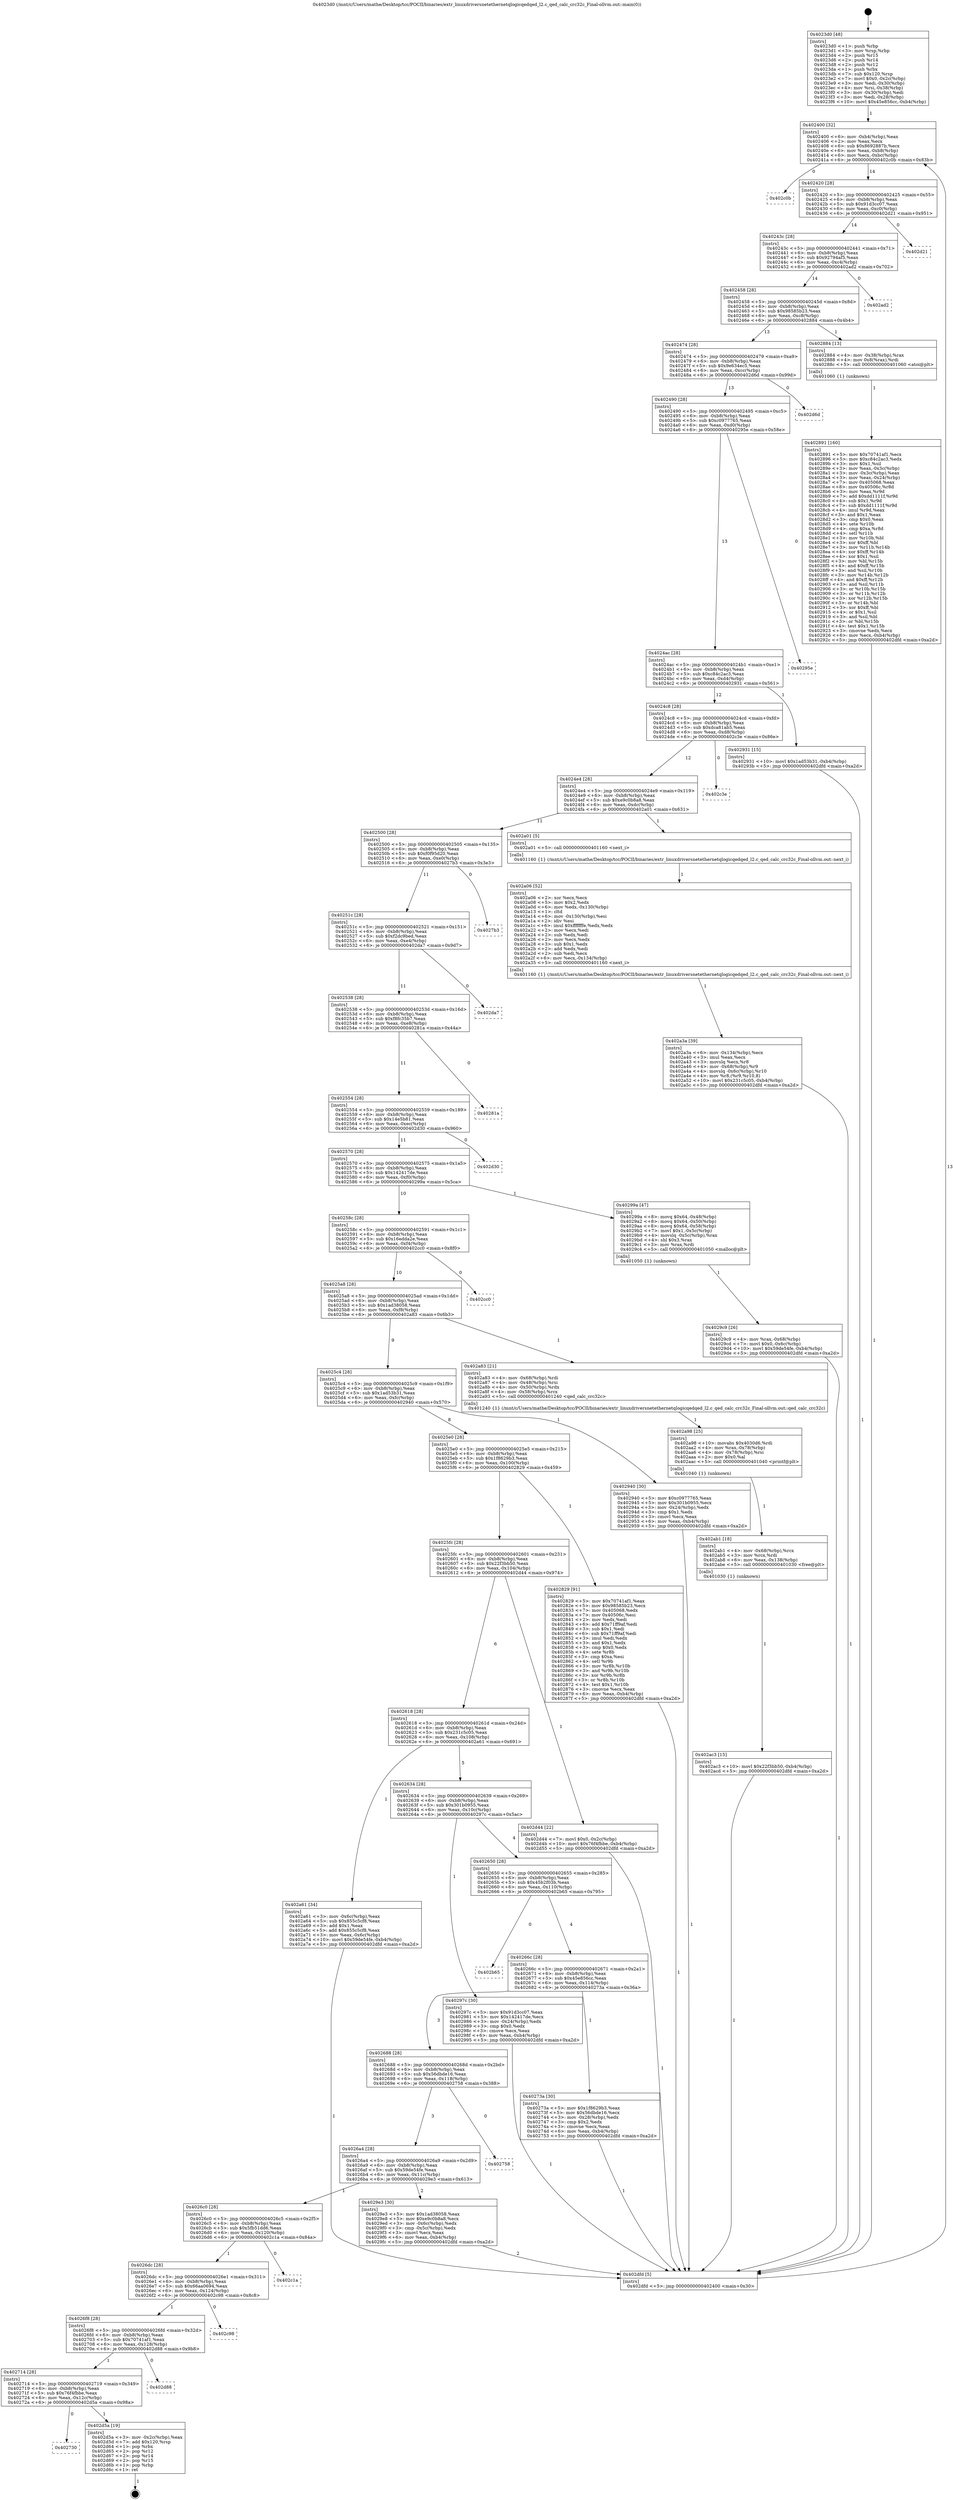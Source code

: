 digraph "0x4023d0" {
  label = "0x4023d0 (/mnt/c/Users/mathe/Desktop/tcc/POCII/binaries/extr_linuxdriversnetethernetqlogicqedqed_l2.c_qed_calc_crc32c_Final-ollvm.out::main(0))"
  labelloc = "t"
  node[shape=record]

  Entry [label="",width=0.3,height=0.3,shape=circle,fillcolor=black,style=filled]
  "0x402400" [label="{
     0x402400 [32]\l
     | [instrs]\l
     &nbsp;&nbsp;0x402400 \<+6\>: mov -0xb4(%rbp),%eax\l
     &nbsp;&nbsp;0x402406 \<+2\>: mov %eax,%ecx\l
     &nbsp;&nbsp;0x402408 \<+6\>: sub $0x8692887b,%ecx\l
     &nbsp;&nbsp;0x40240e \<+6\>: mov %eax,-0xb8(%rbp)\l
     &nbsp;&nbsp;0x402414 \<+6\>: mov %ecx,-0xbc(%rbp)\l
     &nbsp;&nbsp;0x40241a \<+6\>: je 0000000000402c0b \<main+0x83b\>\l
  }"]
  "0x402c0b" [label="{
     0x402c0b\l
  }", style=dashed]
  "0x402420" [label="{
     0x402420 [28]\l
     | [instrs]\l
     &nbsp;&nbsp;0x402420 \<+5\>: jmp 0000000000402425 \<main+0x55\>\l
     &nbsp;&nbsp;0x402425 \<+6\>: mov -0xb8(%rbp),%eax\l
     &nbsp;&nbsp;0x40242b \<+5\>: sub $0x91d3cc07,%eax\l
     &nbsp;&nbsp;0x402430 \<+6\>: mov %eax,-0xc0(%rbp)\l
     &nbsp;&nbsp;0x402436 \<+6\>: je 0000000000402d21 \<main+0x951\>\l
  }"]
  Exit [label="",width=0.3,height=0.3,shape=circle,fillcolor=black,style=filled,peripheries=2]
  "0x402d21" [label="{
     0x402d21\l
  }", style=dashed]
  "0x40243c" [label="{
     0x40243c [28]\l
     | [instrs]\l
     &nbsp;&nbsp;0x40243c \<+5\>: jmp 0000000000402441 \<main+0x71\>\l
     &nbsp;&nbsp;0x402441 \<+6\>: mov -0xb8(%rbp),%eax\l
     &nbsp;&nbsp;0x402447 \<+5\>: sub $0x92794af5,%eax\l
     &nbsp;&nbsp;0x40244c \<+6\>: mov %eax,-0xc4(%rbp)\l
     &nbsp;&nbsp;0x402452 \<+6\>: je 0000000000402ad2 \<main+0x702\>\l
  }"]
  "0x402730" [label="{
     0x402730\l
  }", style=dashed]
  "0x402ad2" [label="{
     0x402ad2\l
  }", style=dashed]
  "0x402458" [label="{
     0x402458 [28]\l
     | [instrs]\l
     &nbsp;&nbsp;0x402458 \<+5\>: jmp 000000000040245d \<main+0x8d\>\l
     &nbsp;&nbsp;0x40245d \<+6\>: mov -0xb8(%rbp),%eax\l
     &nbsp;&nbsp;0x402463 \<+5\>: sub $0x98585b23,%eax\l
     &nbsp;&nbsp;0x402468 \<+6\>: mov %eax,-0xc8(%rbp)\l
     &nbsp;&nbsp;0x40246e \<+6\>: je 0000000000402884 \<main+0x4b4\>\l
  }"]
  "0x402d5a" [label="{
     0x402d5a [19]\l
     | [instrs]\l
     &nbsp;&nbsp;0x402d5a \<+3\>: mov -0x2c(%rbp),%eax\l
     &nbsp;&nbsp;0x402d5d \<+7\>: add $0x120,%rsp\l
     &nbsp;&nbsp;0x402d64 \<+1\>: pop %rbx\l
     &nbsp;&nbsp;0x402d65 \<+2\>: pop %r12\l
     &nbsp;&nbsp;0x402d67 \<+2\>: pop %r14\l
     &nbsp;&nbsp;0x402d69 \<+2\>: pop %r15\l
     &nbsp;&nbsp;0x402d6b \<+1\>: pop %rbp\l
     &nbsp;&nbsp;0x402d6c \<+1\>: ret\l
  }"]
  "0x402884" [label="{
     0x402884 [13]\l
     | [instrs]\l
     &nbsp;&nbsp;0x402884 \<+4\>: mov -0x38(%rbp),%rax\l
     &nbsp;&nbsp;0x402888 \<+4\>: mov 0x8(%rax),%rdi\l
     &nbsp;&nbsp;0x40288c \<+5\>: call 0000000000401060 \<atoi@plt\>\l
     | [calls]\l
     &nbsp;&nbsp;0x401060 \{1\} (unknown)\l
  }"]
  "0x402474" [label="{
     0x402474 [28]\l
     | [instrs]\l
     &nbsp;&nbsp;0x402474 \<+5\>: jmp 0000000000402479 \<main+0xa9\>\l
     &nbsp;&nbsp;0x402479 \<+6\>: mov -0xb8(%rbp),%eax\l
     &nbsp;&nbsp;0x40247f \<+5\>: sub $0x9e634ec5,%eax\l
     &nbsp;&nbsp;0x402484 \<+6\>: mov %eax,-0xcc(%rbp)\l
     &nbsp;&nbsp;0x40248a \<+6\>: je 0000000000402d6d \<main+0x99d\>\l
  }"]
  "0x402714" [label="{
     0x402714 [28]\l
     | [instrs]\l
     &nbsp;&nbsp;0x402714 \<+5\>: jmp 0000000000402719 \<main+0x349\>\l
     &nbsp;&nbsp;0x402719 \<+6\>: mov -0xb8(%rbp),%eax\l
     &nbsp;&nbsp;0x40271f \<+5\>: sub $0x76f4fbbe,%eax\l
     &nbsp;&nbsp;0x402724 \<+6\>: mov %eax,-0x12c(%rbp)\l
     &nbsp;&nbsp;0x40272a \<+6\>: je 0000000000402d5a \<main+0x98a\>\l
  }"]
  "0x402d6d" [label="{
     0x402d6d\l
  }", style=dashed]
  "0x402490" [label="{
     0x402490 [28]\l
     | [instrs]\l
     &nbsp;&nbsp;0x402490 \<+5\>: jmp 0000000000402495 \<main+0xc5\>\l
     &nbsp;&nbsp;0x402495 \<+6\>: mov -0xb8(%rbp),%eax\l
     &nbsp;&nbsp;0x40249b \<+5\>: sub $0xc0977765,%eax\l
     &nbsp;&nbsp;0x4024a0 \<+6\>: mov %eax,-0xd0(%rbp)\l
     &nbsp;&nbsp;0x4024a6 \<+6\>: je 000000000040295e \<main+0x58e\>\l
  }"]
  "0x402d88" [label="{
     0x402d88\l
  }", style=dashed]
  "0x40295e" [label="{
     0x40295e\l
  }", style=dashed]
  "0x4024ac" [label="{
     0x4024ac [28]\l
     | [instrs]\l
     &nbsp;&nbsp;0x4024ac \<+5\>: jmp 00000000004024b1 \<main+0xe1\>\l
     &nbsp;&nbsp;0x4024b1 \<+6\>: mov -0xb8(%rbp),%eax\l
     &nbsp;&nbsp;0x4024b7 \<+5\>: sub $0xc84c2ac3,%eax\l
     &nbsp;&nbsp;0x4024bc \<+6\>: mov %eax,-0xd4(%rbp)\l
     &nbsp;&nbsp;0x4024c2 \<+6\>: je 0000000000402931 \<main+0x561\>\l
  }"]
  "0x4026f8" [label="{
     0x4026f8 [28]\l
     | [instrs]\l
     &nbsp;&nbsp;0x4026f8 \<+5\>: jmp 00000000004026fd \<main+0x32d\>\l
     &nbsp;&nbsp;0x4026fd \<+6\>: mov -0xb8(%rbp),%eax\l
     &nbsp;&nbsp;0x402703 \<+5\>: sub $0x70741af1,%eax\l
     &nbsp;&nbsp;0x402708 \<+6\>: mov %eax,-0x128(%rbp)\l
     &nbsp;&nbsp;0x40270e \<+6\>: je 0000000000402d88 \<main+0x9b8\>\l
  }"]
  "0x402931" [label="{
     0x402931 [15]\l
     | [instrs]\l
     &nbsp;&nbsp;0x402931 \<+10\>: movl $0x1ad53b31,-0xb4(%rbp)\l
     &nbsp;&nbsp;0x40293b \<+5\>: jmp 0000000000402dfd \<main+0xa2d\>\l
  }"]
  "0x4024c8" [label="{
     0x4024c8 [28]\l
     | [instrs]\l
     &nbsp;&nbsp;0x4024c8 \<+5\>: jmp 00000000004024cd \<main+0xfd\>\l
     &nbsp;&nbsp;0x4024cd \<+6\>: mov -0xb8(%rbp),%eax\l
     &nbsp;&nbsp;0x4024d3 \<+5\>: sub $0xdca81ab5,%eax\l
     &nbsp;&nbsp;0x4024d8 \<+6\>: mov %eax,-0xd8(%rbp)\l
     &nbsp;&nbsp;0x4024de \<+6\>: je 0000000000402c3e \<main+0x86e\>\l
  }"]
  "0x402c98" [label="{
     0x402c98\l
  }", style=dashed]
  "0x402c3e" [label="{
     0x402c3e\l
  }", style=dashed]
  "0x4024e4" [label="{
     0x4024e4 [28]\l
     | [instrs]\l
     &nbsp;&nbsp;0x4024e4 \<+5\>: jmp 00000000004024e9 \<main+0x119\>\l
     &nbsp;&nbsp;0x4024e9 \<+6\>: mov -0xb8(%rbp),%eax\l
     &nbsp;&nbsp;0x4024ef \<+5\>: sub $0xe9c0b8a8,%eax\l
     &nbsp;&nbsp;0x4024f4 \<+6\>: mov %eax,-0xdc(%rbp)\l
     &nbsp;&nbsp;0x4024fa \<+6\>: je 0000000000402a01 \<main+0x631\>\l
  }"]
  "0x4026dc" [label="{
     0x4026dc [28]\l
     | [instrs]\l
     &nbsp;&nbsp;0x4026dc \<+5\>: jmp 00000000004026e1 \<main+0x311\>\l
     &nbsp;&nbsp;0x4026e1 \<+6\>: mov -0xb8(%rbp),%eax\l
     &nbsp;&nbsp;0x4026e7 \<+5\>: sub $0x66aa0694,%eax\l
     &nbsp;&nbsp;0x4026ec \<+6\>: mov %eax,-0x124(%rbp)\l
     &nbsp;&nbsp;0x4026f2 \<+6\>: je 0000000000402c98 \<main+0x8c8\>\l
  }"]
  "0x402a01" [label="{
     0x402a01 [5]\l
     | [instrs]\l
     &nbsp;&nbsp;0x402a01 \<+5\>: call 0000000000401160 \<next_i\>\l
     | [calls]\l
     &nbsp;&nbsp;0x401160 \{1\} (/mnt/c/Users/mathe/Desktop/tcc/POCII/binaries/extr_linuxdriversnetethernetqlogicqedqed_l2.c_qed_calc_crc32c_Final-ollvm.out::next_i)\l
  }"]
  "0x402500" [label="{
     0x402500 [28]\l
     | [instrs]\l
     &nbsp;&nbsp;0x402500 \<+5\>: jmp 0000000000402505 \<main+0x135\>\l
     &nbsp;&nbsp;0x402505 \<+6\>: mov -0xb8(%rbp),%eax\l
     &nbsp;&nbsp;0x40250b \<+5\>: sub $0xf0f95d20,%eax\l
     &nbsp;&nbsp;0x402510 \<+6\>: mov %eax,-0xe0(%rbp)\l
     &nbsp;&nbsp;0x402516 \<+6\>: je 00000000004027b3 \<main+0x3e3\>\l
  }"]
  "0x402c1a" [label="{
     0x402c1a\l
  }", style=dashed]
  "0x4027b3" [label="{
     0x4027b3\l
  }", style=dashed]
  "0x40251c" [label="{
     0x40251c [28]\l
     | [instrs]\l
     &nbsp;&nbsp;0x40251c \<+5\>: jmp 0000000000402521 \<main+0x151\>\l
     &nbsp;&nbsp;0x402521 \<+6\>: mov -0xb8(%rbp),%eax\l
     &nbsp;&nbsp;0x402527 \<+5\>: sub $0xf2dc9bed,%eax\l
     &nbsp;&nbsp;0x40252c \<+6\>: mov %eax,-0xe4(%rbp)\l
     &nbsp;&nbsp;0x402532 \<+6\>: je 0000000000402da7 \<main+0x9d7\>\l
  }"]
  "0x402ac3" [label="{
     0x402ac3 [15]\l
     | [instrs]\l
     &nbsp;&nbsp;0x402ac3 \<+10\>: movl $0x22f3bb50,-0xb4(%rbp)\l
     &nbsp;&nbsp;0x402acd \<+5\>: jmp 0000000000402dfd \<main+0xa2d\>\l
  }"]
  "0x402da7" [label="{
     0x402da7\l
  }", style=dashed]
  "0x402538" [label="{
     0x402538 [28]\l
     | [instrs]\l
     &nbsp;&nbsp;0x402538 \<+5\>: jmp 000000000040253d \<main+0x16d\>\l
     &nbsp;&nbsp;0x40253d \<+6\>: mov -0xb8(%rbp),%eax\l
     &nbsp;&nbsp;0x402543 \<+5\>: sub $0xf8fc35b7,%eax\l
     &nbsp;&nbsp;0x402548 \<+6\>: mov %eax,-0xe8(%rbp)\l
     &nbsp;&nbsp;0x40254e \<+6\>: je 000000000040281a \<main+0x44a\>\l
  }"]
  "0x402ab1" [label="{
     0x402ab1 [18]\l
     | [instrs]\l
     &nbsp;&nbsp;0x402ab1 \<+4\>: mov -0x68(%rbp),%rcx\l
     &nbsp;&nbsp;0x402ab5 \<+3\>: mov %rcx,%rdi\l
     &nbsp;&nbsp;0x402ab8 \<+6\>: mov %eax,-0x138(%rbp)\l
     &nbsp;&nbsp;0x402abe \<+5\>: call 0000000000401030 \<free@plt\>\l
     | [calls]\l
     &nbsp;&nbsp;0x401030 \{1\} (unknown)\l
  }"]
  "0x40281a" [label="{
     0x40281a\l
  }", style=dashed]
  "0x402554" [label="{
     0x402554 [28]\l
     | [instrs]\l
     &nbsp;&nbsp;0x402554 \<+5\>: jmp 0000000000402559 \<main+0x189\>\l
     &nbsp;&nbsp;0x402559 \<+6\>: mov -0xb8(%rbp),%eax\l
     &nbsp;&nbsp;0x40255f \<+5\>: sub $0x14e5b81,%eax\l
     &nbsp;&nbsp;0x402564 \<+6\>: mov %eax,-0xec(%rbp)\l
     &nbsp;&nbsp;0x40256a \<+6\>: je 0000000000402d30 \<main+0x960\>\l
  }"]
  "0x402a98" [label="{
     0x402a98 [25]\l
     | [instrs]\l
     &nbsp;&nbsp;0x402a98 \<+10\>: movabs $0x4030d6,%rdi\l
     &nbsp;&nbsp;0x402aa2 \<+4\>: mov %rax,-0x78(%rbp)\l
     &nbsp;&nbsp;0x402aa6 \<+4\>: mov -0x78(%rbp),%rsi\l
     &nbsp;&nbsp;0x402aaa \<+2\>: mov $0x0,%al\l
     &nbsp;&nbsp;0x402aac \<+5\>: call 0000000000401040 \<printf@plt\>\l
     | [calls]\l
     &nbsp;&nbsp;0x401040 \{1\} (unknown)\l
  }"]
  "0x402d30" [label="{
     0x402d30\l
  }", style=dashed]
  "0x402570" [label="{
     0x402570 [28]\l
     | [instrs]\l
     &nbsp;&nbsp;0x402570 \<+5\>: jmp 0000000000402575 \<main+0x1a5\>\l
     &nbsp;&nbsp;0x402575 \<+6\>: mov -0xb8(%rbp),%eax\l
     &nbsp;&nbsp;0x40257b \<+5\>: sub $0x142417de,%eax\l
     &nbsp;&nbsp;0x402580 \<+6\>: mov %eax,-0xf0(%rbp)\l
     &nbsp;&nbsp;0x402586 \<+6\>: je 000000000040299a \<main+0x5ca\>\l
  }"]
  "0x402a3a" [label="{
     0x402a3a [39]\l
     | [instrs]\l
     &nbsp;&nbsp;0x402a3a \<+6\>: mov -0x134(%rbp),%ecx\l
     &nbsp;&nbsp;0x402a40 \<+3\>: imul %eax,%ecx\l
     &nbsp;&nbsp;0x402a43 \<+3\>: movslq %ecx,%r8\l
     &nbsp;&nbsp;0x402a46 \<+4\>: mov -0x68(%rbp),%r9\l
     &nbsp;&nbsp;0x402a4a \<+4\>: movslq -0x6c(%rbp),%r10\l
     &nbsp;&nbsp;0x402a4e \<+4\>: mov %r8,(%r9,%r10,8)\l
     &nbsp;&nbsp;0x402a52 \<+10\>: movl $0x231c5c05,-0xb4(%rbp)\l
     &nbsp;&nbsp;0x402a5c \<+5\>: jmp 0000000000402dfd \<main+0xa2d\>\l
  }"]
  "0x40299a" [label="{
     0x40299a [47]\l
     | [instrs]\l
     &nbsp;&nbsp;0x40299a \<+8\>: movq $0x64,-0x48(%rbp)\l
     &nbsp;&nbsp;0x4029a2 \<+8\>: movq $0x64,-0x50(%rbp)\l
     &nbsp;&nbsp;0x4029aa \<+8\>: movq $0x64,-0x58(%rbp)\l
     &nbsp;&nbsp;0x4029b2 \<+7\>: movl $0x1,-0x5c(%rbp)\l
     &nbsp;&nbsp;0x4029b9 \<+4\>: movslq -0x5c(%rbp),%rax\l
     &nbsp;&nbsp;0x4029bd \<+4\>: shl $0x3,%rax\l
     &nbsp;&nbsp;0x4029c1 \<+3\>: mov %rax,%rdi\l
     &nbsp;&nbsp;0x4029c4 \<+5\>: call 0000000000401050 \<malloc@plt\>\l
     | [calls]\l
     &nbsp;&nbsp;0x401050 \{1\} (unknown)\l
  }"]
  "0x40258c" [label="{
     0x40258c [28]\l
     | [instrs]\l
     &nbsp;&nbsp;0x40258c \<+5\>: jmp 0000000000402591 \<main+0x1c1\>\l
     &nbsp;&nbsp;0x402591 \<+6\>: mov -0xb8(%rbp),%eax\l
     &nbsp;&nbsp;0x402597 \<+5\>: sub $0x16edda2e,%eax\l
     &nbsp;&nbsp;0x40259c \<+6\>: mov %eax,-0xf4(%rbp)\l
     &nbsp;&nbsp;0x4025a2 \<+6\>: je 0000000000402cc0 \<main+0x8f0\>\l
  }"]
  "0x402a06" [label="{
     0x402a06 [52]\l
     | [instrs]\l
     &nbsp;&nbsp;0x402a06 \<+2\>: xor %ecx,%ecx\l
     &nbsp;&nbsp;0x402a08 \<+5\>: mov $0x2,%edx\l
     &nbsp;&nbsp;0x402a0d \<+6\>: mov %edx,-0x130(%rbp)\l
     &nbsp;&nbsp;0x402a13 \<+1\>: cltd\l
     &nbsp;&nbsp;0x402a14 \<+6\>: mov -0x130(%rbp),%esi\l
     &nbsp;&nbsp;0x402a1a \<+2\>: idiv %esi\l
     &nbsp;&nbsp;0x402a1c \<+6\>: imul $0xfffffffe,%edx,%edx\l
     &nbsp;&nbsp;0x402a22 \<+2\>: mov %ecx,%edi\l
     &nbsp;&nbsp;0x402a24 \<+2\>: sub %edx,%edi\l
     &nbsp;&nbsp;0x402a26 \<+2\>: mov %ecx,%edx\l
     &nbsp;&nbsp;0x402a28 \<+3\>: sub $0x1,%edx\l
     &nbsp;&nbsp;0x402a2b \<+2\>: add %edx,%edi\l
     &nbsp;&nbsp;0x402a2d \<+2\>: sub %edi,%ecx\l
     &nbsp;&nbsp;0x402a2f \<+6\>: mov %ecx,-0x134(%rbp)\l
     &nbsp;&nbsp;0x402a35 \<+5\>: call 0000000000401160 \<next_i\>\l
     | [calls]\l
     &nbsp;&nbsp;0x401160 \{1\} (/mnt/c/Users/mathe/Desktop/tcc/POCII/binaries/extr_linuxdriversnetethernetqlogicqedqed_l2.c_qed_calc_crc32c_Final-ollvm.out::next_i)\l
  }"]
  "0x402cc0" [label="{
     0x402cc0\l
  }", style=dashed]
  "0x4025a8" [label="{
     0x4025a8 [28]\l
     | [instrs]\l
     &nbsp;&nbsp;0x4025a8 \<+5\>: jmp 00000000004025ad \<main+0x1dd\>\l
     &nbsp;&nbsp;0x4025ad \<+6\>: mov -0xb8(%rbp),%eax\l
     &nbsp;&nbsp;0x4025b3 \<+5\>: sub $0x1ad38058,%eax\l
     &nbsp;&nbsp;0x4025b8 \<+6\>: mov %eax,-0xf8(%rbp)\l
     &nbsp;&nbsp;0x4025be \<+6\>: je 0000000000402a83 \<main+0x6b3\>\l
  }"]
  "0x4026c0" [label="{
     0x4026c0 [28]\l
     | [instrs]\l
     &nbsp;&nbsp;0x4026c0 \<+5\>: jmp 00000000004026c5 \<main+0x2f5\>\l
     &nbsp;&nbsp;0x4026c5 \<+6\>: mov -0xb8(%rbp),%eax\l
     &nbsp;&nbsp;0x4026cb \<+5\>: sub $0x5fb51dd6,%eax\l
     &nbsp;&nbsp;0x4026d0 \<+6\>: mov %eax,-0x120(%rbp)\l
     &nbsp;&nbsp;0x4026d6 \<+6\>: je 0000000000402c1a \<main+0x84a\>\l
  }"]
  "0x402a83" [label="{
     0x402a83 [21]\l
     | [instrs]\l
     &nbsp;&nbsp;0x402a83 \<+4\>: mov -0x68(%rbp),%rdi\l
     &nbsp;&nbsp;0x402a87 \<+4\>: mov -0x48(%rbp),%rsi\l
     &nbsp;&nbsp;0x402a8b \<+4\>: mov -0x50(%rbp),%rdx\l
     &nbsp;&nbsp;0x402a8f \<+4\>: mov -0x58(%rbp),%rcx\l
     &nbsp;&nbsp;0x402a93 \<+5\>: call 0000000000401240 \<qed_calc_crc32c\>\l
     | [calls]\l
     &nbsp;&nbsp;0x401240 \{1\} (/mnt/c/Users/mathe/Desktop/tcc/POCII/binaries/extr_linuxdriversnetethernetqlogicqedqed_l2.c_qed_calc_crc32c_Final-ollvm.out::qed_calc_crc32c)\l
  }"]
  "0x4025c4" [label="{
     0x4025c4 [28]\l
     | [instrs]\l
     &nbsp;&nbsp;0x4025c4 \<+5\>: jmp 00000000004025c9 \<main+0x1f9\>\l
     &nbsp;&nbsp;0x4025c9 \<+6\>: mov -0xb8(%rbp),%eax\l
     &nbsp;&nbsp;0x4025cf \<+5\>: sub $0x1ad53b31,%eax\l
     &nbsp;&nbsp;0x4025d4 \<+6\>: mov %eax,-0xfc(%rbp)\l
     &nbsp;&nbsp;0x4025da \<+6\>: je 0000000000402940 \<main+0x570\>\l
  }"]
  "0x4029e3" [label="{
     0x4029e3 [30]\l
     | [instrs]\l
     &nbsp;&nbsp;0x4029e3 \<+5\>: mov $0x1ad38058,%eax\l
     &nbsp;&nbsp;0x4029e8 \<+5\>: mov $0xe9c0b8a8,%ecx\l
     &nbsp;&nbsp;0x4029ed \<+3\>: mov -0x6c(%rbp),%edx\l
     &nbsp;&nbsp;0x4029f0 \<+3\>: cmp -0x5c(%rbp),%edx\l
     &nbsp;&nbsp;0x4029f3 \<+3\>: cmovl %ecx,%eax\l
     &nbsp;&nbsp;0x4029f6 \<+6\>: mov %eax,-0xb4(%rbp)\l
     &nbsp;&nbsp;0x4029fc \<+5\>: jmp 0000000000402dfd \<main+0xa2d\>\l
  }"]
  "0x402940" [label="{
     0x402940 [30]\l
     | [instrs]\l
     &nbsp;&nbsp;0x402940 \<+5\>: mov $0xc0977765,%eax\l
     &nbsp;&nbsp;0x402945 \<+5\>: mov $0x301b0955,%ecx\l
     &nbsp;&nbsp;0x40294a \<+3\>: mov -0x24(%rbp),%edx\l
     &nbsp;&nbsp;0x40294d \<+3\>: cmp $0x1,%edx\l
     &nbsp;&nbsp;0x402950 \<+3\>: cmovl %ecx,%eax\l
     &nbsp;&nbsp;0x402953 \<+6\>: mov %eax,-0xb4(%rbp)\l
     &nbsp;&nbsp;0x402959 \<+5\>: jmp 0000000000402dfd \<main+0xa2d\>\l
  }"]
  "0x4025e0" [label="{
     0x4025e0 [28]\l
     | [instrs]\l
     &nbsp;&nbsp;0x4025e0 \<+5\>: jmp 00000000004025e5 \<main+0x215\>\l
     &nbsp;&nbsp;0x4025e5 \<+6\>: mov -0xb8(%rbp),%eax\l
     &nbsp;&nbsp;0x4025eb \<+5\>: sub $0x1f8629b3,%eax\l
     &nbsp;&nbsp;0x4025f0 \<+6\>: mov %eax,-0x100(%rbp)\l
     &nbsp;&nbsp;0x4025f6 \<+6\>: je 0000000000402829 \<main+0x459\>\l
  }"]
  "0x4026a4" [label="{
     0x4026a4 [28]\l
     | [instrs]\l
     &nbsp;&nbsp;0x4026a4 \<+5\>: jmp 00000000004026a9 \<main+0x2d9\>\l
     &nbsp;&nbsp;0x4026a9 \<+6\>: mov -0xb8(%rbp),%eax\l
     &nbsp;&nbsp;0x4026af \<+5\>: sub $0x59de54fe,%eax\l
     &nbsp;&nbsp;0x4026b4 \<+6\>: mov %eax,-0x11c(%rbp)\l
     &nbsp;&nbsp;0x4026ba \<+6\>: je 00000000004029e3 \<main+0x613\>\l
  }"]
  "0x402829" [label="{
     0x402829 [91]\l
     | [instrs]\l
     &nbsp;&nbsp;0x402829 \<+5\>: mov $0x70741af1,%eax\l
     &nbsp;&nbsp;0x40282e \<+5\>: mov $0x98585b23,%ecx\l
     &nbsp;&nbsp;0x402833 \<+7\>: mov 0x405068,%edx\l
     &nbsp;&nbsp;0x40283a \<+7\>: mov 0x40506c,%esi\l
     &nbsp;&nbsp;0x402841 \<+2\>: mov %edx,%edi\l
     &nbsp;&nbsp;0x402843 \<+6\>: add $0x71ff9af,%edi\l
     &nbsp;&nbsp;0x402849 \<+3\>: sub $0x1,%edi\l
     &nbsp;&nbsp;0x40284c \<+6\>: sub $0x71ff9af,%edi\l
     &nbsp;&nbsp;0x402852 \<+3\>: imul %edi,%edx\l
     &nbsp;&nbsp;0x402855 \<+3\>: and $0x1,%edx\l
     &nbsp;&nbsp;0x402858 \<+3\>: cmp $0x0,%edx\l
     &nbsp;&nbsp;0x40285b \<+4\>: sete %r8b\l
     &nbsp;&nbsp;0x40285f \<+3\>: cmp $0xa,%esi\l
     &nbsp;&nbsp;0x402862 \<+4\>: setl %r9b\l
     &nbsp;&nbsp;0x402866 \<+3\>: mov %r8b,%r10b\l
     &nbsp;&nbsp;0x402869 \<+3\>: and %r9b,%r10b\l
     &nbsp;&nbsp;0x40286c \<+3\>: xor %r9b,%r8b\l
     &nbsp;&nbsp;0x40286f \<+3\>: or %r8b,%r10b\l
     &nbsp;&nbsp;0x402872 \<+4\>: test $0x1,%r10b\l
     &nbsp;&nbsp;0x402876 \<+3\>: cmovne %ecx,%eax\l
     &nbsp;&nbsp;0x402879 \<+6\>: mov %eax,-0xb4(%rbp)\l
     &nbsp;&nbsp;0x40287f \<+5\>: jmp 0000000000402dfd \<main+0xa2d\>\l
  }"]
  "0x4025fc" [label="{
     0x4025fc [28]\l
     | [instrs]\l
     &nbsp;&nbsp;0x4025fc \<+5\>: jmp 0000000000402601 \<main+0x231\>\l
     &nbsp;&nbsp;0x402601 \<+6\>: mov -0xb8(%rbp),%eax\l
     &nbsp;&nbsp;0x402607 \<+5\>: sub $0x22f3bb50,%eax\l
     &nbsp;&nbsp;0x40260c \<+6\>: mov %eax,-0x104(%rbp)\l
     &nbsp;&nbsp;0x402612 \<+6\>: je 0000000000402d44 \<main+0x974\>\l
  }"]
  "0x402758" [label="{
     0x402758\l
  }", style=dashed]
  "0x402d44" [label="{
     0x402d44 [22]\l
     | [instrs]\l
     &nbsp;&nbsp;0x402d44 \<+7\>: movl $0x0,-0x2c(%rbp)\l
     &nbsp;&nbsp;0x402d4b \<+10\>: movl $0x76f4fbbe,-0xb4(%rbp)\l
     &nbsp;&nbsp;0x402d55 \<+5\>: jmp 0000000000402dfd \<main+0xa2d\>\l
  }"]
  "0x402618" [label="{
     0x402618 [28]\l
     | [instrs]\l
     &nbsp;&nbsp;0x402618 \<+5\>: jmp 000000000040261d \<main+0x24d\>\l
     &nbsp;&nbsp;0x40261d \<+6\>: mov -0xb8(%rbp),%eax\l
     &nbsp;&nbsp;0x402623 \<+5\>: sub $0x231c5c05,%eax\l
     &nbsp;&nbsp;0x402628 \<+6\>: mov %eax,-0x108(%rbp)\l
     &nbsp;&nbsp;0x40262e \<+6\>: je 0000000000402a61 \<main+0x691\>\l
  }"]
  "0x4029c9" [label="{
     0x4029c9 [26]\l
     | [instrs]\l
     &nbsp;&nbsp;0x4029c9 \<+4\>: mov %rax,-0x68(%rbp)\l
     &nbsp;&nbsp;0x4029cd \<+7\>: movl $0x0,-0x6c(%rbp)\l
     &nbsp;&nbsp;0x4029d4 \<+10\>: movl $0x59de54fe,-0xb4(%rbp)\l
     &nbsp;&nbsp;0x4029de \<+5\>: jmp 0000000000402dfd \<main+0xa2d\>\l
  }"]
  "0x402a61" [label="{
     0x402a61 [34]\l
     | [instrs]\l
     &nbsp;&nbsp;0x402a61 \<+3\>: mov -0x6c(%rbp),%eax\l
     &nbsp;&nbsp;0x402a64 \<+5\>: sub $0x855c5cf8,%eax\l
     &nbsp;&nbsp;0x402a69 \<+3\>: add $0x1,%eax\l
     &nbsp;&nbsp;0x402a6c \<+5\>: add $0x855c5cf8,%eax\l
     &nbsp;&nbsp;0x402a71 \<+3\>: mov %eax,-0x6c(%rbp)\l
     &nbsp;&nbsp;0x402a74 \<+10\>: movl $0x59de54fe,-0xb4(%rbp)\l
     &nbsp;&nbsp;0x402a7e \<+5\>: jmp 0000000000402dfd \<main+0xa2d\>\l
  }"]
  "0x402634" [label="{
     0x402634 [28]\l
     | [instrs]\l
     &nbsp;&nbsp;0x402634 \<+5\>: jmp 0000000000402639 \<main+0x269\>\l
     &nbsp;&nbsp;0x402639 \<+6\>: mov -0xb8(%rbp),%eax\l
     &nbsp;&nbsp;0x40263f \<+5\>: sub $0x301b0955,%eax\l
     &nbsp;&nbsp;0x402644 \<+6\>: mov %eax,-0x10c(%rbp)\l
     &nbsp;&nbsp;0x40264a \<+6\>: je 000000000040297c \<main+0x5ac\>\l
  }"]
  "0x402891" [label="{
     0x402891 [160]\l
     | [instrs]\l
     &nbsp;&nbsp;0x402891 \<+5\>: mov $0x70741af1,%ecx\l
     &nbsp;&nbsp;0x402896 \<+5\>: mov $0xc84c2ac3,%edx\l
     &nbsp;&nbsp;0x40289b \<+3\>: mov $0x1,%sil\l
     &nbsp;&nbsp;0x40289e \<+3\>: mov %eax,-0x3c(%rbp)\l
     &nbsp;&nbsp;0x4028a1 \<+3\>: mov -0x3c(%rbp),%eax\l
     &nbsp;&nbsp;0x4028a4 \<+3\>: mov %eax,-0x24(%rbp)\l
     &nbsp;&nbsp;0x4028a7 \<+7\>: mov 0x405068,%eax\l
     &nbsp;&nbsp;0x4028ae \<+8\>: mov 0x40506c,%r8d\l
     &nbsp;&nbsp;0x4028b6 \<+3\>: mov %eax,%r9d\l
     &nbsp;&nbsp;0x4028b9 \<+7\>: add $0xdd1111f,%r9d\l
     &nbsp;&nbsp;0x4028c0 \<+4\>: sub $0x1,%r9d\l
     &nbsp;&nbsp;0x4028c4 \<+7\>: sub $0xdd1111f,%r9d\l
     &nbsp;&nbsp;0x4028cb \<+4\>: imul %r9d,%eax\l
     &nbsp;&nbsp;0x4028cf \<+3\>: and $0x1,%eax\l
     &nbsp;&nbsp;0x4028d2 \<+3\>: cmp $0x0,%eax\l
     &nbsp;&nbsp;0x4028d5 \<+4\>: sete %r10b\l
     &nbsp;&nbsp;0x4028d9 \<+4\>: cmp $0xa,%r8d\l
     &nbsp;&nbsp;0x4028dd \<+4\>: setl %r11b\l
     &nbsp;&nbsp;0x4028e1 \<+3\>: mov %r10b,%bl\l
     &nbsp;&nbsp;0x4028e4 \<+3\>: xor $0xff,%bl\l
     &nbsp;&nbsp;0x4028e7 \<+3\>: mov %r11b,%r14b\l
     &nbsp;&nbsp;0x4028ea \<+4\>: xor $0xff,%r14b\l
     &nbsp;&nbsp;0x4028ee \<+4\>: xor $0x1,%sil\l
     &nbsp;&nbsp;0x4028f2 \<+3\>: mov %bl,%r15b\l
     &nbsp;&nbsp;0x4028f5 \<+4\>: and $0xff,%r15b\l
     &nbsp;&nbsp;0x4028f9 \<+3\>: and %sil,%r10b\l
     &nbsp;&nbsp;0x4028fc \<+3\>: mov %r14b,%r12b\l
     &nbsp;&nbsp;0x4028ff \<+4\>: and $0xff,%r12b\l
     &nbsp;&nbsp;0x402903 \<+3\>: and %sil,%r11b\l
     &nbsp;&nbsp;0x402906 \<+3\>: or %r10b,%r15b\l
     &nbsp;&nbsp;0x402909 \<+3\>: or %r11b,%r12b\l
     &nbsp;&nbsp;0x40290c \<+3\>: xor %r12b,%r15b\l
     &nbsp;&nbsp;0x40290f \<+3\>: or %r14b,%bl\l
     &nbsp;&nbsp;0x402912 \<+3\>: xor $0xff,%bl\l
     &nbsp;&nbsp;0x402915 \<+4\>: or $0x1,%sil\l
     &nbsp;&nbsp;0x402919 \<+3\>: and %sil,%bl\l
     &nbsp;&nbsp;0x40291c \<+3\>: or %bl,%r15b\l
     &nbsp;&nbsp;0x40291f \<+4\>: test $0x1,%r15b\l
     &nbsp;&nbsp;0x402923 \<+3\>: cmovne %edx,%ecx\l
     &nbsp;&nbsp;0x402926 \<+6\>: mov %ecx,-0xb4(%rbp)\l
     &nbsp;&nbsp;0x40292c \<+5\>: jmp 0000000000402dfd \<main+0xa2d\>\l
  }"]
  "0x40297c" [label="{
     0x40297c [30]\l
     | [instrs]\l
     &nbsp;&nbsp;0x40297c \<+5\>: mov $0x91d3cc07,%eax\l
     &nbsp;&nbsp;0x402981 \<+5\>: mov $0x142417de,%ecx\l
     &nbsp;&nbsp;0x402986 \<+3\>: mov -0x24(%rbp),%edx\l
     &nbsp;&nbsp;0x402989 \<+3\>: cmp $0x0,%edx\l
     &nbsp;&nbsp;0x40298c \<+3\>: cmove %ecx,%eax\l
     &nbsp;&nbsp;0x40298f \<+6\>: mov %eax,-0xb4(%rbp)\l
     &nbsp;&nbsp;0x402995 \<+5\>: jmp 0000000000402dfd \<main+0xa2d\>\l
  }"]
  "0x402650" [label="{
     0x402650 [28]\l
     | [instrs]\l
     &nbsp;&nbsp;0x402650 \<+5\>: jmp 0000000000402655 \<main+0x285\>\l
     &nbsp;&nbsp;0x402655 \<+6\>: mov -0xb8(%rbp),%eax\l
     &nbsp;&nbsp;0x40265b \<+5\>: sub $0x45b2f03b,%eax\l
     &nbsp;&nbsp;0x402660 \<+6\>: mov %eax,-0x110(%rbp)\l
     &nbsp;&nbsp;0x402666 \<+6\>: je 0000000000402b65 \<main+0x795\>\l
  }"]
  "0x4023d0" [label="{
     0x4023d0 [48]\l
     | [instrs]\l
     &nbsp;&nbsp;0x4023d0 \<+1\>: push %rbp\l
     &nbsp;&nbsp;0x4023d1 \<+3\>: mov %rsp,%rbp\l
     &nbsp;&nbsp;0x4023d4 \<+2\>: push %r15\l
     &nbsp;&nbsp;0x4023d6 \<+2\>: push %r14\l
     &nbsp;&nbsp;0x4023d8 \<+2\>: push %r12\l
     &nbsp;&nbsp;0x4023da \<+1\>: push %rbx\l
     &nbsp;&nbsp;0x4023db \<+7\>: sub $0x120,%rsp\l
     &nbsp;&nbsp;0x4023e2 \<+7\>: movl $0x0,-0x2c(%rbp)\l
     &nbsp;&nbsp;0x4023e9 \<+3\>: mov %edi,-0x30(%rbp)\l
     &nbsp;&nbsp;0x4023ec \<+4\>: mov %rsi,-0x38(%rbp)\l
     &nbsp;&nbsp;0x4023f0 \<+3\>: mov -0x30(%rbp),%edi\l
     &nbsp;&nbsp;0x4023f3 \<+3\>: mov %edi,-0x28(%rbp)\l
     &nbsp;&nbsp;0x4023f6 \<+10\>: movl $0x45e856cc,-0xb4(%rbp)\l
  }"]
  "0x402b65" [label="{
     0x402b65\l
  }", style=dashed]
  "0x40266c" [label="{
     0x40266c [28]\l
     | [instrs]\l
     &nbsp;&nbsp;0x40266c \<+5\>: jmp 0000000000402671 \<main+0x2a1\>\l
     &nbsp;&nbsp;0x402671 \<+6\>: mov -0xb8(%rbp),%eax\l
     &nbsp;&nbsp;0x402677 \<+5\>: sub $0x45e856cc,%eax\l
     &nbsp;&nbsp;0x40267c \<+6\>: mov %eax,-0x114(%rbp)\l
     &nbsp;&nbsp;0x402682 \<+6\>: je 000000000040273a \<main+0x36a\>\l
  }"]
  "0x402dfd" [label="{
     0x402dfd [5]\l
     | [instrs]\l
     &nbsp;&nbsp;0x402dfd \<+5\>: jmp 0000000000402400 \<main+0x30\>\l
  }"]
  "0x40273a" [label="{
     0x40273a [30]\l
     | [instrs]\l
     &nbsp;&nbsp;0x40273a \<+5\>: mov $0x1f8629b3,%eax\l
     &nbsp;&nbsp;0x40273f \<+5\>: mov $0x56dbde16,%ecx\l
     &nbsp;&nbsp;0x402744 \<+3\>: mov -0x28(%rbp),%edx\l
     &nbsp;&nbsp;0x402747 \<+3\>: cmp $0x2,%edx\l
     &nbsp;&nbsp;0x40274a \<+3\>: cmovne %ecx,%eax\l
     &nbsp;&nbsp;0x40274d \<+6\>: mov %eax,-0xb4(%rbp)\l
     &nbsp;&nbsp;0x402753 \<+5\>: jmp 0000000000402dfd \<main+0xa2d\>\l
  }"]
  "0x402688" [label="{
     0x402688 [28]\l
     | [instrs]\l
     &nbsp;&nbsp;0x402688 \<+5\>: jmp 000000000040268d \<main+0x2bd\>\l
     &nbsp;&nbsp;0x40268d \<+6\>: mov -0xb8(%rbp),%eax\l
     &nbsp;&nbsp;0x402693 \<+5\>: sub $0x56dbde16,%eax\l
     &nbsp;&nbsp;0x402698 \<+6\>: mov %eax,-0x118(%rbp)\l
     &nbsp;&nbsp;0x40269e \<+6\>: je 0000000000402758 \<main+0x388\>\l
  }"]
  Entry -> "0x4023d0" [label=" 1"]
  "0x402400" -> "0x402c0b" [label=" 0"]
  "0x402400" -> "0x402420" [label=" 14"]
  "0x402d5a" -> Exit [label=" 1"]
  "0x402420" -> "0x402d21" [label=" 0"]
  "0x402420" -> "0x40243c" [label=" 14"]
  "0x402714" -> "0x402730" [label=" 0"]
  "0x40243c" -> "0x402ad2" [label=" 0"]
  "0x40243c" -> "0x402458" [label=" 14"]
  "0x402714" -> "0x402d5a" [label=" 1"]
  "0x402458" -> "0x402884" [label=" 1"]
  "0x402458" -> "0x402474" [label=" 13"]
  "0x4026f8" -> "0x402714" [label=" 1"]
  "0x402474" -> "0x402d6d" [label=" 0"]
  "0x402474" -> "0x402490" [label=" 13"]
  "0x4026f8" -> "0x402d88" [label=" 0"]
  "0x402490" -> "0x40295e" [label=" 0"]
  "0x402490" -> "0x4024ac" [label=" 13"]
  "0x4026dc" -> "0x4026f8" [label=" 1"]
  "0x4024ac" -> "0x402931" [label=" 1"]
  "0x4024ac" -> "0x4024c8" [label=" 12"]
  "0x4026dc" -> "0x402c98" [label=" 0"]
  "0x4024c8" -> "0x402c3e" [label=" 0"]
  "0x4024c8" -> "0x4024e4" [label=" 12"]
  "0x4026c0" -> "0x4026dc" [label=" 1"]
  "0x4024e4" -> "0x402a01" [label=" 1"]
  "0x4024e4" -> "0x402500" [label=" 11"]
  "0x4026c0" -> "0x402c1a" [label=" 0"]
  "0x402500" -> "0x4027b3" [label=" 0"]
  "0x402500" -> "0x40251c" [label=" 11"]
  "0x402d44" -> "0x402dfd" [label=" 1"]
  "0x40251c" -> "0x402da7" [label=" 0"]
  "0x40251c" -> "0x402538" [label=" 11"]
  "0x402ac3" -> "0x402dfd" [label=" 1"]
  "0x402538" -> "0x40281a" [label=" 0"]
  "0x402538" -> "0x402554" [label=" 11"]
  "0x402ab1" -> "0x402ac3" [label=" 1"]
  "0x402554" -> "0x402d30" [label=" 0"]
  "0x402554" -> "0x402570" [label=" 11"]
  "0x402a98" -> "0x402ab1" [label=" 1"]
  "0x402570" -> "0x40299a" [label=" 1"]
  "0x402570" -> "0x40258c" [label=" 10"]
  "0x402a83" -> "0x402a98" [label=" 1"]
  "0x40258c" -> "0x402cc0" [label=" 0"]
  "0x40258c" -> "0x4025a8" [label=" 10"]
  "0x402a61" -> "0x402dfd" [label=" 1"]
  "0x4025a8" -> "0x402a83" [label=" 1"]
  "0x4025a8" -> "0x4025c4" [label=" 9"]
  "0x402a3a" -> "0x402dfd" [label=" 1"]
  "0x4025c4" -> "0x402940" [label=" 1"]
  "0x4025c4" -> "0x4025e0" [label=" 8"]
  "0x402a06" -> "0x402a3a" [label=" 1"]
  "0x4025e0" -> "0x402829" [label=" 1"]
  "0x4025e0" -> "0x4025fc" [label=" 7"]
  "0x4029e3" -> "0x402dfd" [label=" 2"]
  "0x4025fc" -> "0x402d44" [label=" 1"]
  "0x4025fc" -> "0x402618" [label=" 6"]
  "0x4026a4" -> "0x4026c0" [label=" 1"]
  "0x402618" -> "0x402a61" [label=" 1"]
  "0x402618" -> "0x402634" [label=" 5"]
  "0x402a01" -> "0x402a06" [label=" 1"]
  "0x402634" -> "0x40297c" [label=" 1"]
  "0x402634" -> "0x402650" [label=" 4"]
  "0x402688" -> "0x4026a4" [label=" 3"]
  "0x402650" -> "0x402b65" [label=" 0"]
  "0x402650" -> "0x40266c" [label=" 4"]
  "0x402688" -> "0x402758" [label=" 0"]
  "0x40266c" -> "0x40273a" [label=" 1"]
  "0x40266c" -> "0x402688" [label=" 3"]
  "0x40273a" -> "0x402dfd" [label=" 1"]
  "0x4023d0" -> "0x402400" [label=" 1"]
  "0x402dfd" -> "0x402400" [label=" 13"]
  "0x402829" -> "0x402dfd" [label=" 1"]
  "0x402884" -> "0x402891" [label=" 1"]
  "0x402891" -> "0x402dfd" [label=" 1"]
  "0x402931" -> "0x402dfd" [label=" 1"]
  "0x402940" -> "0x402dfd" [label=" 1"]
  "0x40297c" -> "0x402dfd" [label=" 1"]
  "0x40299a" -> "0x4029c9" [label=" 1"]
  "0x4029c9" -> "0x402dfd" [label=" 1"]
  "0x4026a4" -> "0x4029e3" [label=" 2"]
}
